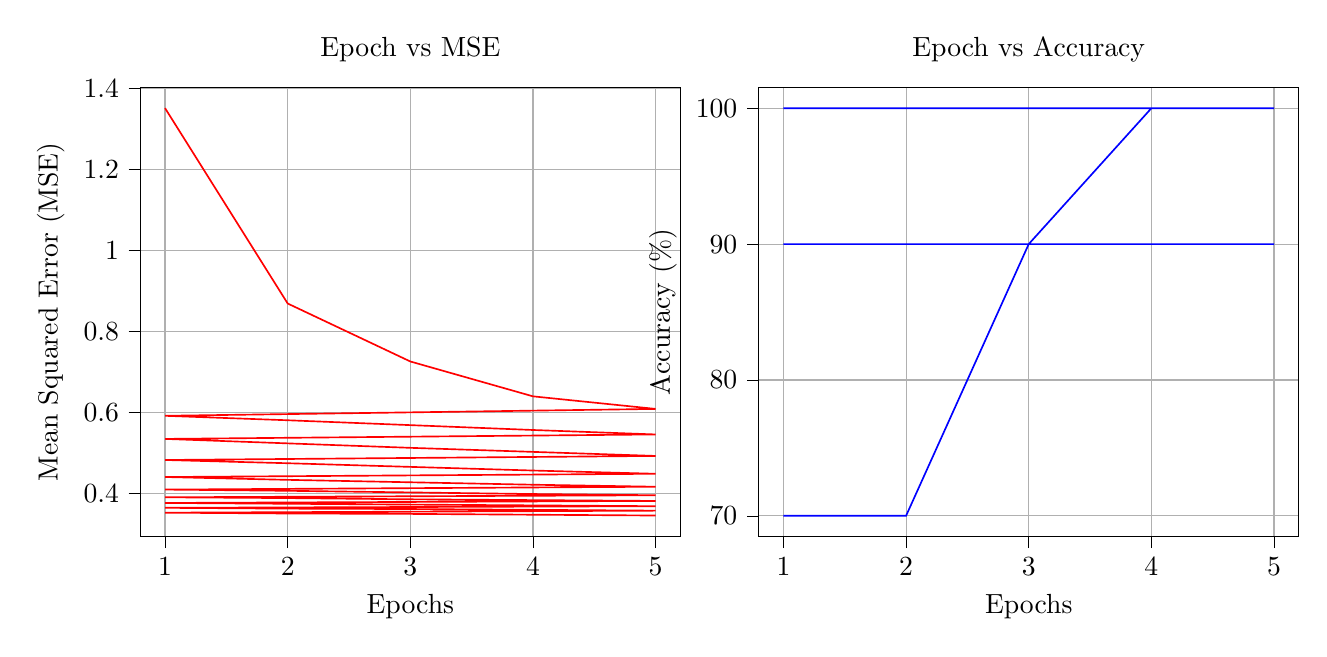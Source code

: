 % This file was created with tikzplotlib v0.10.1.
\begin{tikzpicture}

\definecolor{darkgray176}{RGB}{176,176,176}

\begin{groupplot}[group style={group size=2 by 1}]
\nextgroupplot[
tick align=outside,
tick pos=left,
title={Epoch vs MSE},
x grid style={darkgray176},
xlabel={Epochs},
xmajorgrids,
xmin=0.8, xmax=5.2,
xtick style={color=black},
y grid style={darkgray176},
ylabel={Mean Squared Error (MSE)},
ymajorgrids,
ymin=0.295, ymax=1.401,
ytick style={color=black}
]
\addplot [semithick, red]
table {%
1 1.351
2 0.869
3 0.726
4 0.64
5 0.609
1 0.592
2 0.581
3 0.569
4 0.557
5 0.546
1 0.535
2 0.524
3 0.513
4 0.503
5 0.493
1 0.483
2 0.475
3 0.466
4 0.457
5 0.449
1 0.441
2 0.434
3 0.428
4 0.422
5 0.417
1 0.41
2 0.407
3 0.403
4 0.399
5 0.396
1 0.391
2 0.389
3 0.386
4 0.384
5 0.382
1 0.377
2 0.375
3 0.373
4 0.371
5 0.369
1 0.365
2 0.363
3 0.362
4 0.36
5 0.358
1 0.353
2 0.351
3 0.35
4 0.348
5 0.346
};

\nextgroupplot[
tick align=outside,
tick pos=left,
title={Epoch vs Accuracy},
x grid style={darkgray176},
xlabel={Epochs},
xmajorgrids,
xmin=0.8, xmax=5.2,
xtick style={color=black},
y grid style={darkgray176},
ylabel={Accuracy (\%)},
ymajorgrids,
ymin=68.5, ymax=101.5,
ytick style={color=black}
]
\addplot [semithick, blue]
table {%
1 70
2 70
3 90
4 90
5 90
1 90
2 90
3 90
4 100
5 100
1 100
2 100
3 100
4 100
5 100
1 100
2 100
3 100
4 100
5 100
1 100
2 100
3 100
4 100
5 100
1 100
2 100
3 100
4 100
5 100
1 100
2 100
3 100
4 100
5 100
1 100
2 100
3 100
4 100
5 100
1 100
2 100
3 100
4 100
5 100
1 100
2 100
3 100
4 100
5 100
};
\end{groupplot}

\end{tikzpicture}
